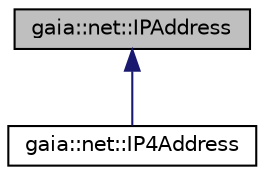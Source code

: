 digraph G
{
  edge [fontname="Helvetica",fontsize="10",labelfontname="Helvetica",labelfontsize="10"];
  node [fontname="Helvetica",fontsize="10",shape=record];
  Node1 [label="gaia::net::IPAddress",height=0.2,width=0.4,color="black", fillcolor="grey75", style="filled" fontcolor="black"];
  Node1 -> Node2 [dir=back,color="midnightblue",fontsize="10",style="solid",fontname="Helvetica"];
  Node2 [label="gaia::net::IP4Address",height=0.2,width=0.4,color="black", fillcolor="white", style="filled",URL="$db/d25/classgaia_1_1net_1_1_i_p4_address.html",tooltip="IP4Address holds address of IPv4 model."];
}
